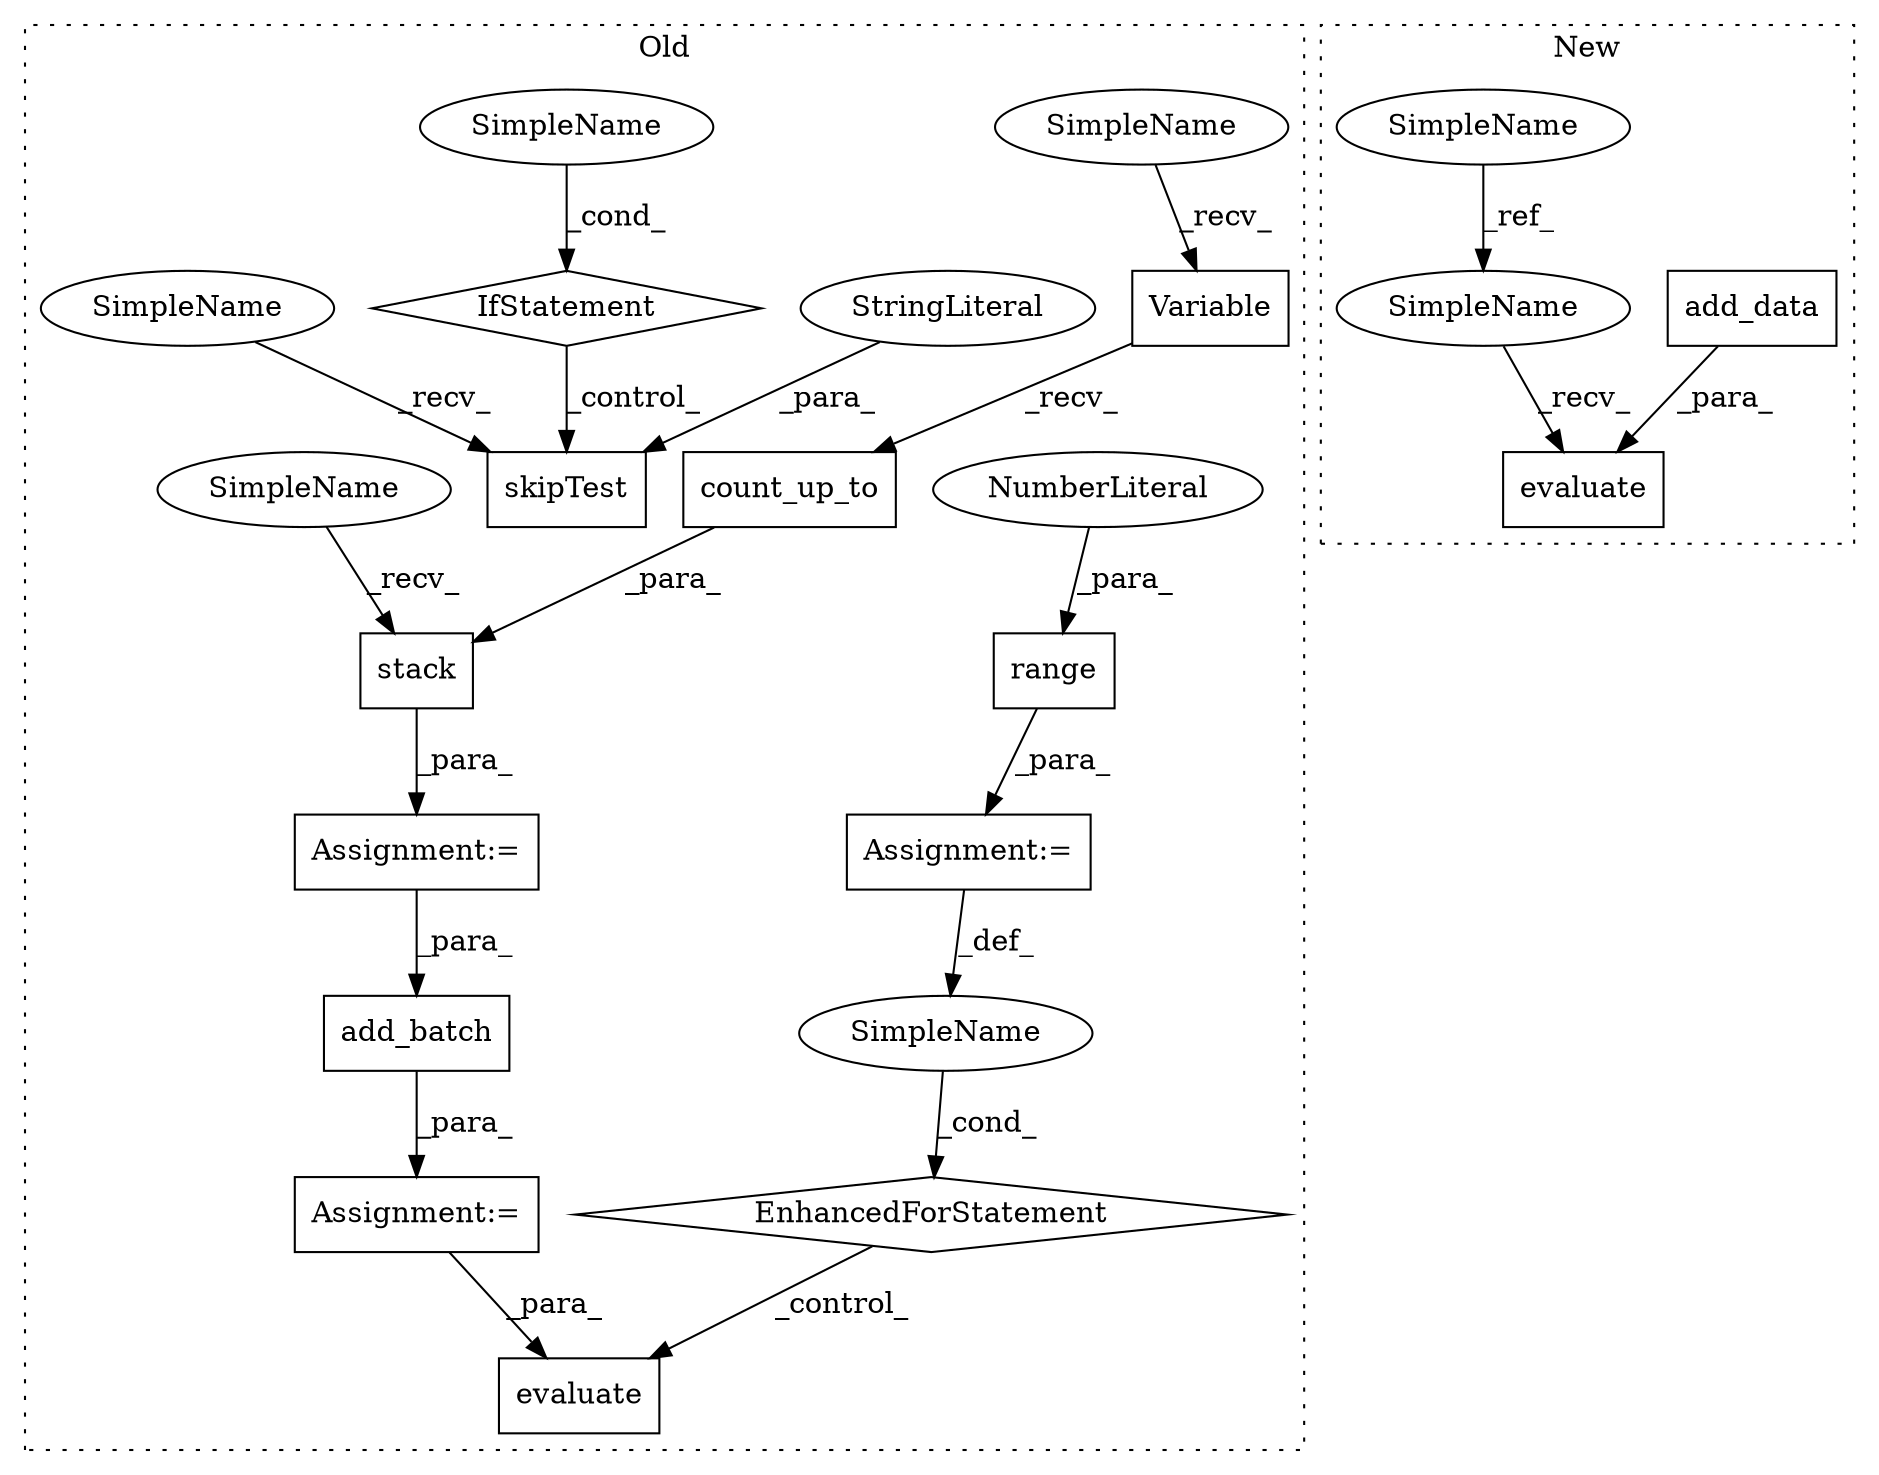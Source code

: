 digraph G {
subgraph cluster0 {
1 [label="Variable" a="32" s="11523,11533" l="9,1" shape="box"];
3 [label="stack" a="32" s="11496,11564" l="6,1" shape="box"];
4 [label="count_up_to" a="32" s="11535,11549" l="12,1" shape="box"];
6 [label="Assignment:=" a="7" s="11484" l="1" shape="box"];
7 [label="Assignment:=" a="7" s="11577" l="1" shape="box"];
8 [label="add_batch" a="32" s="11592,11609" l="10,1" shape="box"];
9 [label="evaluate" a="32" s="11888,11903" l="9,1" shape="box"];
10 [label="SimpleName" a="42" s="11860" l="1" shape="ellipse"];
11 [label="EnhancedForStatement" a="70" s="11803,11873" l="53,2" shape="diamond"];
12 [label="range" a="32" s="11864,11872" l="6,1" shape="box"];
13 [label="NumberLiteral" a="34" s="11870" l="2" shape="ellipse"];
15 [label="skipTest" a="32" s="11293,11315" l="9,1" shape="box"];
16 [label="StringLiteral" a="45" s="11302" l="13" shape="ellipse"];
17 [label="SimpleName" a="42" s="" l="" shape="ellipse"];
18 [label="IfStatement" a="25" s="11244,11278" l="4,2" shape="diamond"];
19 [label="Assignment:=" a="7" s="11803,11873" l="53,2" shape="box"];
21 [label="SimpleName" a="42" s="11485" l="10" shape="ellipse"];
22 [label="SimpleName" a="42" s="11512" l="10" shape="ellipse"];
23 [label="SimpleName" a="42" s="11288" l="4" shape="ellipse"];
label = "Old";
style="dotted";
}
subgraph cluster1 {
2 [label="add_data" a="32" s="11909" l="10" shape="box"];
5 [label="evaluate" a="32" s="11900,11919" l="9,1" shape="box"];
14 [label="SimpleName" a="42" s="11091" l="4" shape="ellipse"];
20 [label="SimpleName" a="42" s="11895" l="4" shape="ellipse"];
label = "New";
style="dotted";
}
1 -> 4 [label="_recv_"];
2 -> 5 [label="_para_"];
3 -> 6 [label="_para_"];
4 -> 3 [label="_para_"];
6 -> 8 [label="_para_"];
7 -> 9 [label="_para_"];
8 -> 7 [label="_para_"];
10 -> 11 [label="_cond_"];
11 -> 9 [label="_control_"];
12 -> 19 [label="_para_"];
13 -> 12 [label="_para_"];
14 -> 20 [label="_ref_"];
16 -> 15 [label="_para_"];
17 -> 18 [label="_cond_"];
18 -> 15 [label="_control_"];
19 -> 10 [label="_def_"];
20 -> 5 [label="_recv_"];
21 -> 3 [label="_recv_"];
22 -> 1 [label="_recv_"];
23 -> 15 [label="_recv_"];
}